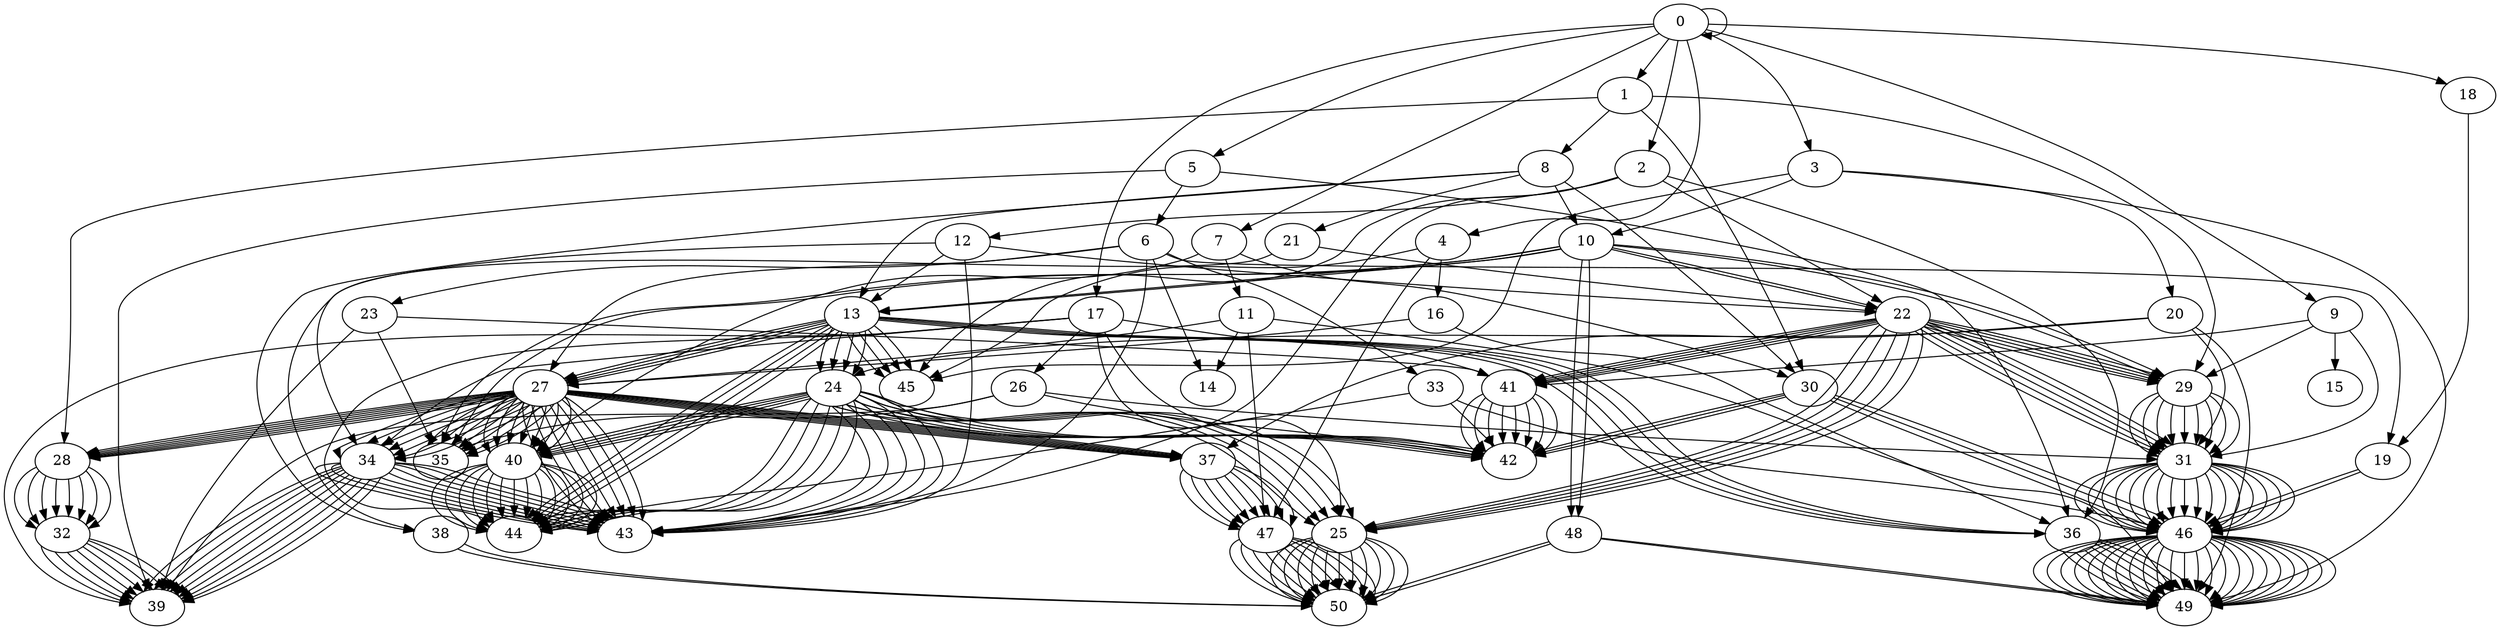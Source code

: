 digraph G {
0->0;
0->1;
1->8;
8->10;
10->13;
13->24;
24->25;
25->50;
24->40;
40->44;
24->42;
24->43;
24->44;
13->27;
27->28;
28->32;
32->39;
27->34;
34->39;
34->43;
27->35;
27->37;
37->47;
47->50;
27->40;
40->44;
27->43;
13->36;
36->49;
13->44;
13->45;
10->22;
22->25;
25->50;
22->29;
29->31;
31->46;
46->49;
22->31;
31->46;
46->49;
22->41;
41->42;
10->29;
29->31;
31->46;
46->49;
10->35;
10->48;
48->49;
48->50;
8->13;
13->24;
24->25;
25->50;
24->40;
40->44;
24->42;
24->43;
24->44;
13->27;
27->28;
28->32;
32->39;
27->34;
34->39;
34->43;
27->35;
27->37;
37->47;
47->50;
27->40;
40->44;
27->43;
13->36;
36->49;
13->44;
13->45;
8->21;
21->22;
22->25;
25->50;
22->29;
29->31;
31->46;
46->49;
22->31;
31->46;
46->49;
22->41;
41->42;
21->38;
38->50;
8->30;
30->42;
30->46;
46->49;
8->38;
38->50;
1->28;
28->32;
32->39;
1->29;
29->31;
31->46;
46->49;
1->30;
30->42;
30->46;
46->49;
0->2;
2->12;
12->13;
13->24;
24->25;
25->50;
24->40;
40->44;
24->42;
24->43;
24->44;
13->27;
27->28;
28->32;
32->39;
27->34;
34->39;
34->43;
27->35;
27->37;
37->47;
47->50;
27->40;
40->44;
27->43;
13->36;
36->49;
13->44;
13->45;
12->22;
22->25;
25->50;
22->29;
29->31;
31->46;
46->49;
22->31;
31->46;
46->49;
22->41;
41->42;
12->34;
34->39;
34->43;
12->43;
2->22;
22->25;
25->50;
22->29;
29->31;
31->46;
46->49;
22->31;
31->46;
46->49;
22->41;
41->42;
2->36;
36->49;
2->43;
2->45;
0->3;
3->10;
10->13;
13->24;
24->25;
25->50;
24->40;
40->44;
24->42;
24->43;
24->44;
13->27;
27->28;
28->32;
32->39;
27->34;
34->39;
34->43;
27->35;
27->37;
37->47;
47->50;
27->40;
40->44;
27->43;
13->36;
36->49;
13->44;
13->45;
10->22;
22->25;
25->50;
22->29;
29->31;
31->46;
46->49;
22->31;
31->46;
46->49;
22->41;
41->42;
10->29;
29->31;
31->46;
46->49;
10->35;
10->48;
48->49;
48->50;
3->20;
20->24;
24->25;
25->50;
24->40;
40->44;
24->42;
24->43;
24->44;
20->31;
31->46;
46->49;
20->37;
37->47;
47->50;
20->49;
3->45;
3->49;
0->4;
4->16;
16->27;
27->28;
28->32;
32->39;
27->34;
34->39;
34->43;
27->35;
27->37;
37->47;
47->50;
27->40;
40->44;
27->43;
16->36;
36->49;
4->45;
4->47;
47->50;
0->5;
5->6;
6->14;
6->19;
19->46;
46->49;
6->23;
23->35;
23->39;
23->41;
41->42;
6->27;
27->28;
28->32;
32->39;
27->34;
34->39;
34->43;
27->35;
27->37;
37->47;
47->50;
27->40;
40->44;
27->43;
6->33;
33->42;
33->44;
33->46;
46->49;
6->43;
5->36;
36->49;
5->39;
0->7;
7->11;
11->14;
11->27;
27->28;
28->32;
32->39;
27->34;
34->39;
34->43;
27->35;
27->37;
37->47;
47->50;
27->40;
40->44;
27->43;
11->47;
47->50;
11->49;
7->30;
30->42;
30->46;
46->49;
7->40;
40->44;
0->9;
9->15;
9->29;
29->31;
31->46;
46->49;
9->31;
31->46;
46->49;
9->41;
41->42;
0->17;
17->25;
25->50;
17->26;
26->31;
31->46;
46->49;
26->35;
26->39;
26->42;
17->34;
34->39;
34->43;
17->39;
17->41;
41->42;
17->42;
17->44;
0->18;
18->19;
19->46;
46->49;
}
